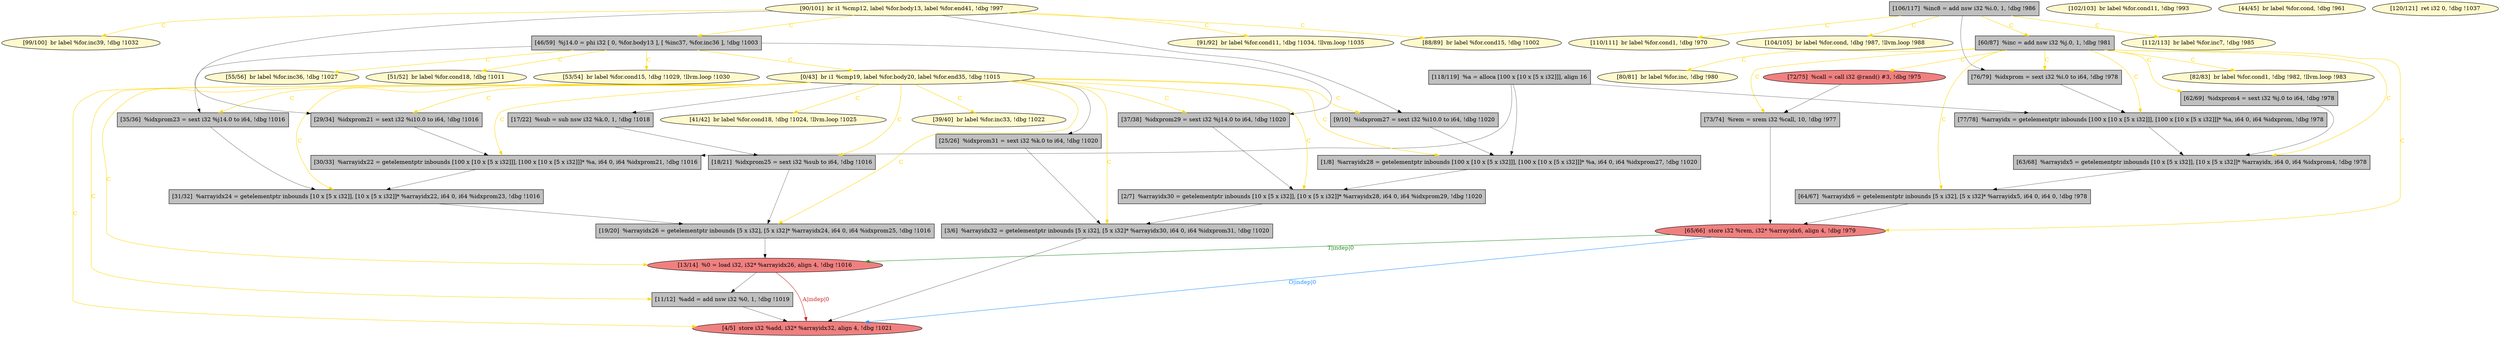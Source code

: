 
digraph G {


node182 [fillcolor=lemonchiffon,label="[53/54]  br label %for.cond15, !dbg !1029, !llvm.loop !1030",shape=ellipse,style=filled ]
node181 [fillcolor=grey,label="[35/36]  %idxprom23 = sext i32 %j14.0 to i64, !dbg !1016",shape=rectangle,style=filled ]
node180 [fillcolor=lemonchiffon,label="[55/56]  br label %for.inc36, !dbg !1027",shape=ellipse,style=filled ]
node179 [fillcolor=lemonchiffon,label="[41/42]  br label %for.cond18, !dbg !1024, !llvm.loop !1025",shape=ellipse,style=filled ]
node178 [fillcolor=grey,label="[46/59]  %j14.0 = phi i32 [ 0, %for.body13 ], [ %inc37, %for.inc36 ], !dbg !1003",shape=rectangle,style=filled ]
node177 [fillcolor=grey,label="[60/87]  %inc = add nsw i32 %j.0, 1, !dbg !981",shape=rectangle,style=filled ]
node175 [fillcolor=lightcoral,label="[65/66]  store i32 %rem, i32* %arrayidx6, align 4, !dbg !979",shape=ellipse,style=filled ]
node173 [fillcolor=grey,label="[18/21]  %idxprom25 = sext i32 %sub to i64, !dbg !1016",shape=rectangle,style=filled ]
node152 [fillcolor=lemonchiffon,label="[112/113]  br label %for.inc7, !dbg !985",shape=ellipse,style=filled ]
node141 [fillcolor=lemonchiffon,label="[39/40]  br label %for.inc33, !dbg !1022",shape=ellipse,style=filled ]
node139 [fillcolor=grey,label="[31/32]  %arrayidx24 = getelementptr inbounds [10 x [5 x i32]], [10 x [5 x i32]]* %arrayidx22, i64 0, i64 %idxprom23, !dbg !1016",shape=rectangle,style=filled ]
node159 [fillcolor=lemonchiffon,label="[102/103]  br label %for.cond11, !dbg !993",shape=ellipse,style=filled ]
node171 [fillcolor=lemonchiffon,label="[110/111]  br label %for.cond1, !dbg !970",shape=ellipse,style=filled ]
node150 [fillcolor=grey,label="[19/20]  %arrayidx26 = getelementptr inbounds [5 x i32], [5 x i32]* %arrayidx24, i64 0, i64 %idxprom25, !dbg !1016",shape=rectangle,style=filled ]
node154 [fillcolor=lightcoral,label="[13/14]  %0 = load i32, i32* %arrayidx26, align 4, !dbg !1016",shape=ellipse,style=filled ]
node149 [fillcolor=grey,label="[118/119]  %a = alloca [100 x [10 x [5 x i32]]], align 16",shape=rectangle,style=filled ]
node145 [fillcolor=grey,label="[73/74]  %rem = srem i32 %call, 10, !dbg !977",shape=rectangle,style=filled ]
node155 [fillcolor=lemonchiffon,label="[82/83]  br label %for.cond1, !dbg !982, !llvm.loop !983",shape=ellipse,style=filled ]
node146 [fillcolor=lemonchiffon,label="[51/52]  br label %for.cond18, !dbg !1011",shape=ellipse,style=filled ]
node167 [fillcolor=grey,label="[106/117]  %inc8 = add nsw i32 %i.0, 1, !dbg !986",shape=rectangle,style=filled ]
node148 [fillcolor=grey,label="[62/69]  %idxprom4 = sext i32 %j.0 to i64, !dbg !978",shape=rectangle,style=filled ]
node143 [fillcolor=lemonchiffon,label="[44/45]  br label %for.cond, !dbg !961",shape=ellipse,style=filled ]
node166 [fillcolor=lemonchiffon,label="[104/105]  br label %for.cond, !dbg !987, !llvm.loop !988",shape=ellipse,style=filled ]
node137 [fillcolor=grey,label="[30/33]  %arrayidx22 = getelementptr inbounds [100 x [10 x [5 x i32]]], [100 x [10 x [5 x i32]]]* %a, i64 0, i64 %idxprom21, !dbg !1016",shape=rectangle,style=filled ]
node176 [fillcolor=grey,label="[3/6]  %arrayidx32 = getelementptr inbounds [5 x i32], [5 x i32]* %arrayidx30, i64 0, i64 %idxprom31, !dbg !1020",shape=rectangle,style=filled ]
node151 [fillcolor=lemonchiffon,label="[80/81]  br label %for.inc, !dbg !980",shape=ellipse,style=filled ]
node156 [fillcolor=grey,label="[64/67]  %arrayidx6 = getelementptr inbounds [5 x i32], [5 x i32]* %arrayidx5, i64 0, i64 0, !dbg !978",shape=rectangle,style=filled ]
node160 [fillcolor=grey,label="[17/22]  %sub = sub nsw i32 %k.0, 1, !dbg !1018",shape=rectangle,style=filled ]
node147 [fillcolor=lemonchiffon,label="[120/121]  ret i32 0, !dbg !1037",shape=ellipse,style=filled ]
node172 [fillcolor=lightcoral,label="[72/75]  %call = call i32 @rand() #3, !dbg !975",shape=ellipse,style=filled ]
node140 [fillcolor=lemonchiffon,label="[91/92]  br label %for.cond11, !dbg !1034, !llvm.loop !1035",shape=ellipse,style=filled ]
node168 [fillcolor=lightcoral,label="[4/5]  store i32 %add, i32* %arrayidx32, align 4, !dbg !1021",shape=ellipse,style=filled ]
node144 [fillcolor=grey,label="[37/38]  %idxprom29 = sext i32 %j14.0 to i64, !dbg !1020",shape=rectangle,style=filled ]
node138 [fillcolor=grey,label="[29/34]  %idxprom21 = sext i32 %i10.0 to i64, !dbg !1016",shape=rectangle,style=filled ]
node170 [fillcolor=grey,label="[25/26]  %idxprom31 = sext i32 %k.0 to i64, !dbg !1020",shape=rectangle,style=filled ]
node153 [fillcolor=lemonchiffon,label="[88/89]  br label %for.cond15, !dbg !1002",shape=ellipse,style=filled ]
node157 [fillcolor=grey,label="[76/79]  %idxprom = sext i32 %i.0 to i64, !dbg !978",shape=rectangle,style=filled ]
node158 [fillcolor=grey,label="[1/8]  %arrayidx28 = getelementptr inbounds [100 x [10 x [5 x i32]]], [100 x [10 x [5 x i32]]]* %a, i64 0, i64 %idxprom27, !dbg !1020",shape=rectangle,style=filled ]
node161 [fillcolor=grey,label="[2/7]  %arrayidx30 = getelementptr inbounds [10 x [5 x i32]], [10 x [5 x i32]]* %arrayidx28, i64 0, i64 %idxprom29, !dbg !1020",shape=rectangle,style=filled ]
node142 [fillcolor=lemonchiffon,label="[0/43]  br i1 %cmp19, label %for.body20, label %for.end35, !dbg !1015",shape=ellipse,style=filled ]
node162 [fillcolor=grey,label="[11/12]  %add = add nsw i32 %0, 1, !dbg !1019",shape=rectangle,style=filled ]
node163 [fillcolor=grey,label="[77/78]  %arrayidx = getelementptr inbounds [100 x [10 x [5 x i32]]], [100 x [10 x [5 x i32]]]* %a, i64 0, i64 %idxprom, !dbg !978",shape=rectangle,style=filled ]
node174 [fillcolor=grey,label="[63/68]  %arrayidx5 = getelementptr inbounds [10 x [5 x i32]], [10 x [5 x i32]]* %arrayidx, i64 0, i64 %idxprom4, !dbg !978",shape=rectangle,style=filled ]
node164 [fillcolor=lemonchiffon,label="[99/100]  br label %for.inc39, !dbg !1032",shape=ellipse,style=filled ]
node165 [fillcolor=grey,label="[9/10]  %idxprom27 = sext i32 %i10.0 to i64, !dbg !1020",shape=rectangle,style=filled ]
node169 [fillcolor=lemonchiffon,label="[90/101]  br i1 %cmp12, label %for.body13, label %for.end41, !dbg !997",shape=ellipse,style=filled ]

node148->node174 [style=solid,color=black,label="",penwidth=0.5,fontcolor=black ]
node169->node165 [style=solid,color=black,label="",penwidth=0.5,fontcolor=black ]
node167->node171 [style=solid,color=gold,label="C",penwidth=1.0,fontcolor=gold ]
node167->node157 [style=solid,color=black,label="",penwidth=0.5,fontcolor=black ]
node142->node160 [style=solid,color=black,label="",penwidth=0.5,fontcolor=black ]
node175->node168 [style=solid,color=dodgerblue,label="O|indep|0",penwidth=1.0,fontcolor=dodgerblue ]
node169->node164 [style=solid,color=gold,label="C",penwidth=1.0,fontcolor=gold ]
node177->node156 [style=solid,color=gold,label="C",penwidth=1.0,fontcolor=gold ]
node161->node176 [style=solid,color=black,label="",penwidth=0.5,fontcolor=black ]
node170->node176 [style=solid,color=black,label="",penwidth=0.5,fontcolor=black ]
node177->node155 [style=solid,color=gold,label="C",penwidth=1.0,fontcolor=gold ]
node142->node138 [style=solid,color=gold,label="C",penwidth=1.0,fontcolor=gold ]
node169->node153 [style=solid,color=gold,label="C",penwidth=1.0,fontcolor=gold ]
node176->node168 [style=solid,color=black,label="",penwidth=0.5,fontcolor=black ]
node160->node173 [style=solid,color=black,label="",penwidth=0.5,fontcolor=black ]
node142->node179 [style=solid,color=gold,label="C",penwidth=1.0,fontcolor=gold ]
node178->node146 [style=solid,color=gold,label="C",penwidth=1.0,fontcolor=gold ]
node158->node161 [style=solid,color=black,label="",penwidth=0.5,fontcolor=black ]
node177->node175 [style=solid,color=gold,label="C",penwidth=1.0,fontcolor=gold ]
node167->node152 [style=solid,color=gold,label="C",penwidth=1.0,fontcolor=gold ]
node156->node175 [style=solid,color=black,label="",penwidth=0.5,fontcolor=black ]
node142->node170 [style=solid,color=black,label="",penwidth=0.5,fontcolor=black ]
node169->node178 [style=solid,color=gold,label="C",penwidth=1.0,fontcolor=gold ]
node150->node154 [style=solid,color=black,label="",penwidth=0.5,fontcolor=black ]
node142->node139 [style=solid,color=gold,label="C",penwidth=1.0,fontcolor=gold ]
node142->node161 [style=solid,color=gold,label="C",penwidth=1.0,fontcolor=gold ]
node145->node175 [style=solid,color=black,label="",penwidth=0.5,fontcolor=black ]
node174->node156 [style=solid,color=black,label="",penwidth=0.5,fontcolor=black ]
node142->node162 [style=solid,color=gold,label="C",penwidth=1.0,fontcolor=gold ]
node137->node139 [style=solid,color=black,label="",penwidth=0.5,fontcolor=black ]
node142->node150 [style=solid,color=gold,label="C",penwidth=1.0,fontcolor=gold ]
node162->node168 [style=solid,color=black,label="",penwidth=0.5,fontcolor=black ]
node142->node137 [style=solid,color=gold,label="C",penwidth=1.0,fontcolor=gold ]
node167->node177 [style=solid,color=gold,label="C",penwidth=1.0,fontcolor=gold ]
node149->node163 [style=solid,color=black,label="",penwidth=0.5,fontcolor=black ]
node154->node162 [style=solid,color=black,label="",penwidth=0.5,fontcolor=black ]
node142->node173 [style=solid,color=gold,label="C",penwidth=1.0,fontcolor=gold ]
node142->node144 [style=solid,color=gold,label="C",penwidth=1.0,fontcolor=gold ]
node173->node150 [style=solid,color=black,label="",penwidth=0.5,fontcolor=black ]
node142->node154 [style=solid,color=gold,label="C",penwidth=1.0,fontcolor=gold ]
node144->node161 [style=solid,color=black,label="",penwidth=0.5,fontcolor=black ]
node154->node168 [style=solid,color=firebrick3,label="A|indep|0",penwidth=1.0,fontcolor=firebrick3 ]
node165->node158 [style=solid,color=black,label="",penwidth=0.5,fontcolor=black ]
node178->node181 [style=solid,color=black,label="",penwidth=0.5,fontcolor=black ]
node138->node137 [style=solid,color=black,label="",penwidth=0.5,fontcolor=black ]
node142->node158 [style=solid,color=gold,label="C",penwidth=1.0,fontcolor=gold ]
node178->node144 [style=solid,color=black,label="",penwidth=0.5,fontcolor=black ]
node142->node165 [style=solid,color=gold,label="C",penwidth=1.0,fontcolor=gold ]
node178->node142 [style=solid,color=gold,label="C",penwidth=1.0,fontcolor=gold ]
node142->node176 [style=solid,color=gold,label="C",penwidth=1.0,fontcolor=gold ]
node142->node181 [style=solid,color=gold,label="C",penwidth=1.0,fontcolor=gold ]
node139->node150 [style=solid,color=black,label="",penwidth=0.5,fontcolor=black ]
node163->node174 [style=solid,color=black,label="",penwidth=0.5,fontcolor=black ]
node169->node138 [style=solid,color=black,label="",penwidth=0.5,fontcolor=black ]
node142->node168 [style=solid,color=gold,label="C",penwidth=1.0,fontcolor=gold ]
node177->node145 [style=solid,color=gold,label="C",penwidth=1.0,fontcolor=gold ]
node177->node157 [style=solid,color=gold,label="C",penwidth=1.0,fontcolor=gold ]
node181->node139 [style=solid,color=black,label="",penwidth=0.5,fontcolor=black ]
node177->node151 [style=solid,color=gold,label="C",penwidth=1.0,fontcolor=gold ]
node167->node166 [style=solid,color=gold,label="C",penwidth=1.0,fontcolor=gold ]
node169->node140 [style=solid,color=gold,label="C",penwidth=1.0,fontcolor=gold ]
node177->node172 [style=solid,color=gold,label="C",penwidth=1.0,fontcolor=gold ]
node177->node163 [style=solid,color=gold,label="C",penwidth=1.0,fontcolor=gold ]
node178->node180 [style=solid,color=gold,label="C",penwidth=1.0,fontcolor=gold ]
node177->node148 [style=solid,color=gold,label="C",penwidth=1.0,fontcolor=gold ]
node142->node141 [style=solid,color=gold,label="C",penwidth=1.0,fontcolor=gold ]
node149->node137 [style=solid,color=black,label="",penwidth=0.5,fontcolor=black ]
node157->node163 [style=solid,color=black,label="",penwidth=0.5,fontcolor=black ]
node177->node174 [style=solid,color=gold,label="C",penwidth=1.0,fontcolor=gold ]
node172->node145 [style=solid,color=black,label="",penwidth=0.5,fontcolor=black ]
node175->node154 [style=solid,color=forestgreen,label="T|indep|0",penwidth=1.0,fontcolor=forestgreen ]
node178->node182 [style=solid,color=gold,label="C",penwidth=1.0,fontcolor=gold ]
node149->node158 [style=solid,color=black,label="",penwidth=0.5,fontcolor=black ]


}
